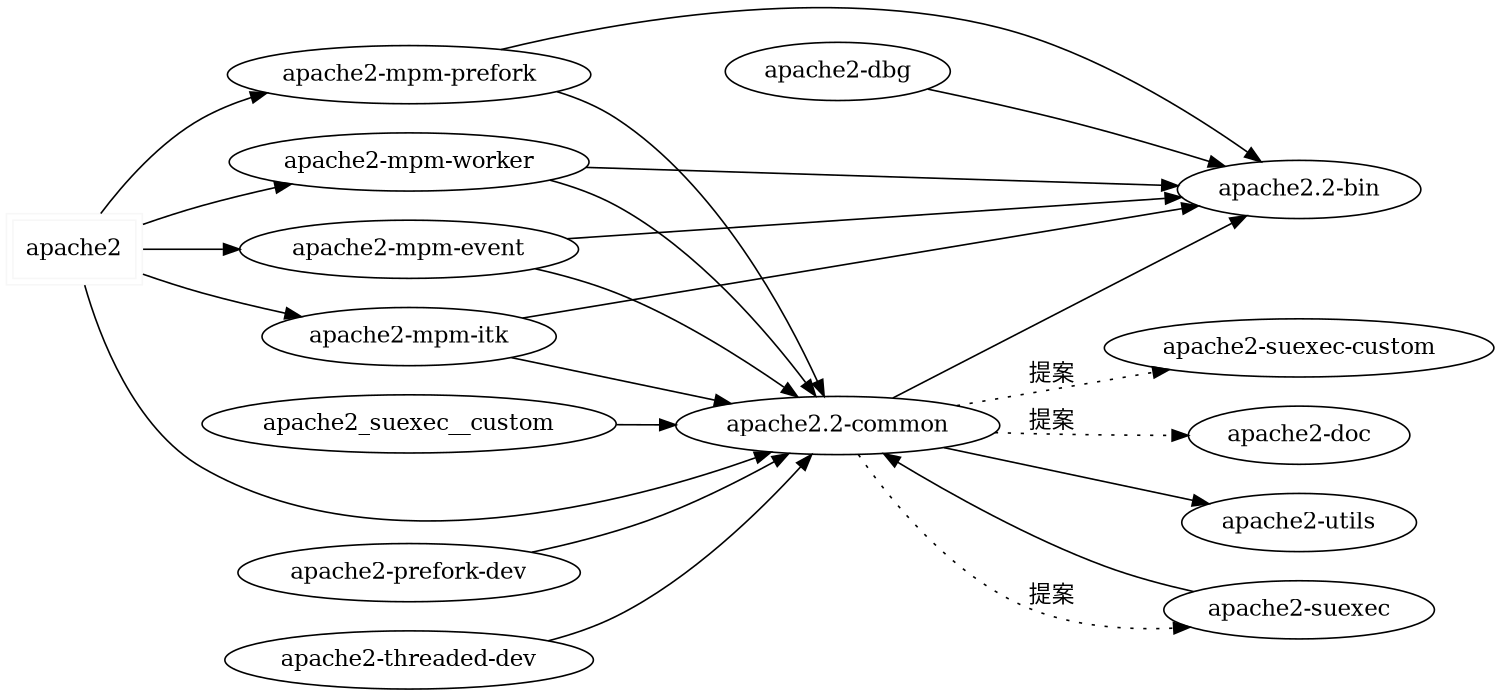 // dot apache2-pkg.dot -T png > apache2-pkg.png
// dot apache2-pkg.dot -T apache2-pkg.eps
digraph structure {
graph [size = "10.0, 10.0", rankdir = LR]; 
node [colorscheme=piyg9];
// style=filled

apache2 [label="apache2" color=5, shape = box, peripheries = 2];
apache2_mpm_worker [label="apache2-mpm-worker"]; 
apache22_bin [label="apache2.2-bin"];
apache22_common [label="apache2.2-common"];
apache2_mpm_prefork [label="apache2-mpm-prefork"];
apache2_mpm_event [label="apache2-mpm-event"];
apache2_mpm_itk [label="apache2-mpm-itk"];
apache2_utils [label="apache2-utils"];
apache2_suexec [label="apache2-suexec"];
apache2_suexec_custom [label="apache2-suexec-custom"];
apache2_dbg [label="apache2-dbg"];
apache2_prefork_dev [label="apache2-prefork-dev"];
apache2_threaded_dev [label="apache2-threaded-dev"];
apache2_doc [label="apache2-doc"];


apache2 -> apache2_mpm_worker;
apache2 -> apache2_mpm_prefork;
apache2 -> apache2_mpm_event;
apache2 -> apache2_mpm_itk;
apache2 -> apache22_common;

apache2_mpm_worker -> apache22_bin;
apache2_mpm_prefork ->apache22_bin;
apache2_mpm_event -> apache22_bin;
apache2_mpm_itk -> apache22_bin;

apache2_mpm_worker -> apache22_common;
apache2_mpm_prefork-> apache22_common;
apache2_mpm_event-> apache22_common;
apache2_mpm_itk-> apache22_common;

// dbg
apache2_dbg -> apache22_bin;

// dev
apache2_threaded_dev -> apache22_common;
apache2_prefork_dev -> apache22_common;

// common
apache22_common -> apache22_bin;
apache22_common -> apache2_utils;
apache22_common -> apache2_suexec [label="提案", style = dotted];
apache22_common -> apache2_suexec_custom [label="提案", style = dotted];
apache22_common -> apache2_doc [label="提案", style = dotted];

apache2_suexec -> apache22_common;
apache2_suexec__custom -> apache22_common;
}

